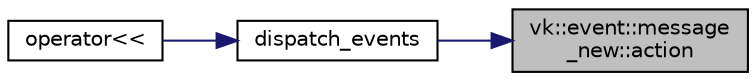 digraph "vk::event::message_new::action"
{
 // LATEX_PDF_SIZE
  edge [fontname="Helvetica",fontsize="10",labelfontname="Helvetica",labelfontsize="10"];
  node [fontname="Helvetica",fontsize="10",shape=record];
  rankdir="RL";
  Node1 [label="vk::event::message\l_new::action",height=0.2,width=0.4,color="black", fillcolor="grey75", style="filled", fontcolor="black",tooltip=" "];
  Node1 -> Node2 [dir="back",color="midnightblue",fontsize="10",style="solid",fontname="Helvetica"];
  Node2 [label="dispatch_events",height=0.2,width=0.4,color="black", fillcolor="white", style="filled",URL="$message__new_8cpp.html#afa3e581aa4604a74b58c9c44ba96def2",tooltip=" "];
  Node2 -> Node3 [dir="back",color="midnightblue",fontsize="10",style="solid",fontname="Helvetica"];
  Node3 [label="operator\<\<",height=0.2,width=0.4,color="black", fillcolor="white", style="filled",URL="$message__new_8hpp.html#a7f59c7c74068089b345e16e86f7913f7",tooltip=" "];
}
